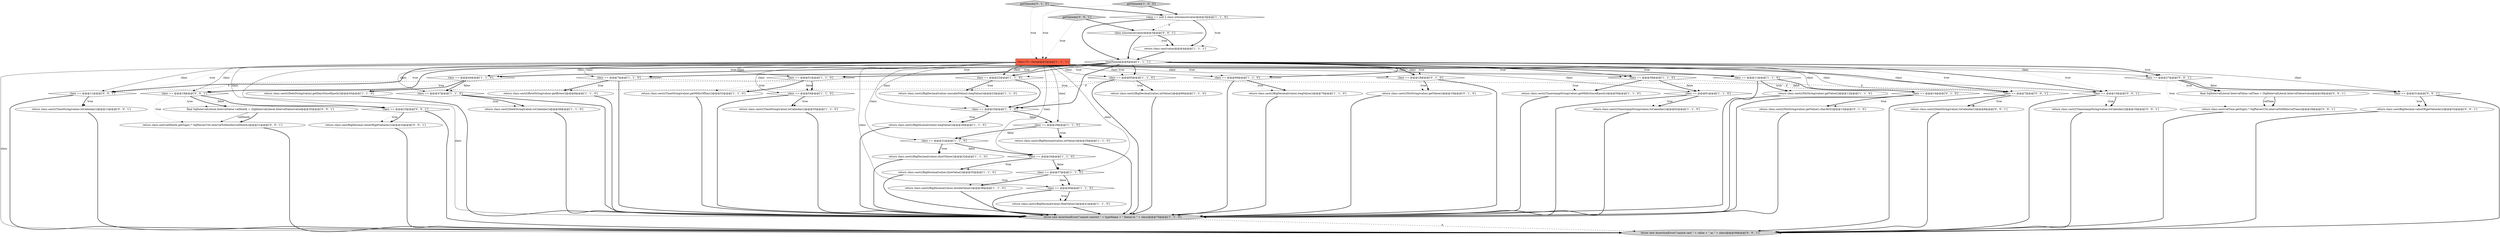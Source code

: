 digraph {
58 [style = filled, label = "getValueAs['0', '0', '1']", fillcolor = lightgray, shape = diamond image = "AAA0AAABBB3BBB"];
22 [style = filled, label = "return clazz.cast(((TimeString)value).getMillisOfDay())@@@52@@@['1', '1', '0']", fillcolor = white, shape = ellipse image = "AAA0AAABBB1BBB"];
54 [style = filled, label = "return clazz.cast(valTime.getSign() * SqlParserUtil.intervalToMillis(valTime))@@@29@@@['0', '0', '1']", fillcolor = white, shape = ellipse image = "AAA0AAABBB3BBB"];
26 [style = filled, label = "clazz == @@@11@@@['1', '1', '0']", fillcolor = white, shape = diamond image = "AAA0AAABBB1BBB"];
41 [style = filled, label = "getValueAs['0', '1', '0']", fillcolor = lightgray, shape = diamond image = "AAA0AAABBB2BBB"];
8 [style = filled, label = "clazz == @@@25@@@['1', '1', '0']", fillcolor = white, shape = diamond image = "AAA0AAABBB1BBB"];
27 [style = filled, label = "clazz == @@@44@@@['1', '1', '0']", fillcolor = white, shape = diamond image = "AAA0AAABBB1BBB"];
0 [style = filled, label = "clazz == @@@51@@@['1', '1', '0']", fillcolor = white, shape = diamond image = "AAA0AAABBB1BBB"];
4 [style = filled, label = "clazz == @@@37@@@['1', '1', '0']", fillcolor = white, shape = diamond image = "AAA0AAABBB1BBB"];
46 [style = filled, label = "clazz == @@@15@@@['0', '0', '1']", fillcolor = white, shape = diamond image = "AAA0AAABBB3BBB"];
33 [style = filled, label = "return clazz.cast(((TimestampString)value).getMillisSinceEpoch())@@@59@@@['1', '1', '0']", fillcolor = white, shape = ellipse image = "AAA0AAABBB1BBB"];
51 [style = filled, label = "clazz == @@@19@@@['0', '0', '1']", fillcolor = white, shape = diamond image = "AAA0AAABBB3BBB"];
55 [style = filled, label = "clazz == @@@7@@@['0', '0', '1']", fillcolor = white, shape = diamond image = "AAA0AAABBB3BBB"];
12 [style = filled, label = "return clazz.cast(((BigDecimal)value).longValue())@@@70@@@['1', '1', '0']", fillcolor = white, shape = ellipse image = "AAA0AAABBB1BBB"];
10 [style = filled, label = "throw new AssertionError(\"cannot convert \" + typeName + \" literal to \" + clazz)@@@74@@@['1', '1', '0']", fillcolor = lightgray, shape = ellipse image = "AAA0AAABBB1BBB"];
7 [style = filled, label = "clazz == @@@65@@@['1', '1', '0']", fillcolor = white, shape = diamond image = "AAA0AAABBB1BBB"];
13 [style = filled, label = "clazz == @@@54@@@['1', '1', '0']", fillcolor = white, shape = diamond image = "AAA0AAABBB1BBB"];
35 [style = filled, label = "return clazz.cast(((BigDecimal)value).floatValue())@@@41@@@['1', '1', '0']", fillcolor = white, shape = ellipse image = "AAA0AAABBB1BBB"];
38 [style = filled, label = "typeName@@@6@@@['1', '1', '1']", fillcolor = white, shape = diamond image = "AAA0AAABBB1BBB"];
39 [style = filled, label = "return clazz.cast(((DateString)value).getDaysSinceEpoch())@@@45@@@['1', '1', '0']", fillcolor = white, shape = ellipse image = "AAA0AAABBB1BBB"];
45 [style = filled, label = "throw new AssertionError(\"cannot cast \" + value + \" as \" + clazz)@@@36@@@['0', '0', '1']", fillcolor = lightgray, shape = ellipse image = "AAA0AAABBB3BBB"];
48 [style = filled, label = "final SqlIntervalLiteral.IntervalValue valTime = (SqlIntervalLiteral.IntervalValue)value@@@28@@@['0', '0', '1']", fillcolor = white, shape = ellipse image = "AAA0AAABBB3BBB"];
60 [style = filled, label = "clazz == @@@27@@@['0', '0', '1']", fillcolor = white, shape = diamond image = "AAA0AAABBB3BBB"];
30 [style = filled, label = "clazz == @@@28@@@['1', '1', '0']", fillcolor = white, shape = diamond image = "AAA0AAABBB1BBB"];
6 [style = filled, label = "clazz == @@@40@@@['1', '1', '0']", fillcolor = white, shape = diamond image = "AAA0AAABBB1BBB"];
19 [style = filled, label = "return clazz.cast(((BigDecimal)value).intValue())@@@66@@@['1', '1', '0']", fillcolor = white, shape = ellipse image = "AAA0AAABBB1BBB"];
61 [style = filled, label = "return clazz.cast(BigDecimal.valueOf(getValueAs()))@@@32@@@['0', '0', '1']", fillcolor = white, shape = ellipse image = "AAA0AAABBB3BBB"];
11 [style = filled, label = "clazz == @@@58@@@['1', '1', '0']", fillcolor = white, shape = diamond image = "AAA0AAABBB1BBB"];
59 [style = filled, label = "return clazz.cast(valMonth.getSign() * SqlParserUtil.intervalToMonths(valMonth))@@@21@@@['0', '0', '1']", fillcolor = white, shape = ellipse image = "AAA0AAABBB3BBB"];
34 [style = filled, label = "return clazz.cast(((BigDecimal)value).byteValue())@@@35@@@['1', '1', '0']", fillcolor = white, shape = ellipse image = "AAA0AAABBB1BBB"];
14 [style = filled, label = "clazz == @@@61@@@['1', '1', '0']", fillcolor = white, shape = diamond image = "AAA0AAABBB1BBB"];
40 [style = filled, label = "return clazz.cast(((NlsString)value).getValue())@@@19@@@['0', '1', '0']", fillcolor = white, shape = ellipse image = "AAA1AAABBB2BBB"];
25 [style = filled, label = "return clazz.cast(((TimeString)value).toCalendar())@@@55@@@['1', '1', '0']", fillcolor = white, shape = ellipse image = "AAA0AAABBB1BBB"];
37 [style = filled, label = "return clazz.cast(((BigDecimal)value).doubleValue())@@@38@@@['1', '1', '0']", fillcolor = white, shape = ellipse image = "AAA0AAABBB1BBB"];
23 [style = filled, label = "clazz == @@@34@@@['1', '1', '0']", fillcolor = white, shape = diamond image = "AAA0AAABBB1BBB"];
44 [style = filled, label = "return clazz.cast(((NlsString)value).getValue().charAt(0))@@@15@@@['0', '1', '0']", fillcolor = white, shape = ellipse image = "AAA1AAABBB2BBB"];
57 [style = filled, label = "clazz == @@@31@@@['0', '0', '1']", fillcolor = white, shape = diamond image = "AAA0AAABBB3BBB"];
28 [style = filled, label = "clazz == @@@7@@@['1', '1', '0']", fillcolor = white, shape = diamond image = "AAA0AAABBB1BBB"];
31 [style = filled, label = "clazz == @@@69@@@['1', '1', '0']", fillcolor = white, shape = diamond image = "AAA0AAABBB1BBB"];
42 [style = filled, label = "clazz == @@@14@@@['0', '1', '0']", fillcolor = white, shape = diamond image = "AAA1AAABBB2BBB"];
62 [style = filled, label = "clazz.isInstance(value)@@@3@@@['0', '0', '1']", fillcolor = white, shape = diamond image = "AAA0AAABBB3BBB"];
17 [style = filled, label = "return clazz.cast(((BigDecimal)value).longValue())@@@26@@@['1', '1', '0']", fillcolor = white, shape = ellipse image = "AAA0AAABBB1BBB"];
63 [style = filled, label = "clazz == @@@23@@@['0', '0', '1']", fillcolor = white, shape = diamond image = "AAA0AAABBB3BBB"];
32 [style = filled, label = "return clazz.cast(((TimestampString)value).toCalendar())@@@62@@@['1', '1', '0']", fillcolor = white, shape = ellipse image = "AAA0AAABBB1BBB"];
5 [style = filled, label = "return clazz.cast(((ByteString)value).getBytes())@@@8@@@['1', '1', '0']", fillcolor = white, shape = ellipse image = "AAA0AAABBB1BBB"];
43 [style = filled, label = "clazz == @@@18@@@['0', '1', '0']", fillcolor = white, shape = diamond image = "AAA1AAABBB2BBB"];
2 [style = filled, label = "clazz == @@@22@@@['1', '1', '0']", fillcolor = white, shape = diamond image = "AAA0AAABBB1BBB"];
3 [style = filled, label = "clazz == @@@47@@@['1', '1', '0']", fillcolor = white, shape = diamond image = "AAA0AAABBB1BBB"];
36 [style = filled, label = "return clazz.cast(((DateString)value).toCalendar())@@@48@@@['1', '1', '0']", fillcolor = white, shape = ellipse image = "AAA0AAABBB1BBB"];
21 [style = filled, label = "return clazz.cast(((BigDecimal)value).shortValue())@@@32@@@['1', '1', '0']", fillcolor = white, shape = ellipse image = "AAA0AAABBB1BBB"];
1 [style = filled, label = "clazz == @@@31@@@['1', '1', '0']", fillcolor = white, shape = diamond image = "AAA0AAABBB1BBB"];
24 [style = filled, label = "return clazz.cast(((BigDecimal)value).unscaledValue().longValue())@@@23@@@['1', '1', '0']", fillcolor = white, shape = ellipse image = "AAA0AAABBB1BBB"];
47 [style = filled, label = "return clazz.cast(BigDecimal.valueOf(getValueAs()))@@@24@@@['0', '0', '1']", fillcolor = white, shape = ellipse image = "AAA0AAABBB3BBB"];
29 [style = filled, label = "return clazz.cast(((BigDecimal)value).intValue())@@@29@@@['1', '1', '0']", fillcolor = white, shape = ellipse image = "AAA0AAABBB1BBB"];
52 [style = filled, label = "return clazz.cast(((TimestampString)value).toCalendar())@@@16@@@['0', '0', '1']", fillcolor = white, shape = ellipse image = "AAA0AAABBB3BBB"];
53 [style = filled, label = "final SqlIntervalLiteral.IntervalValue valMonth = (SqlIntervalLiteral.IntervalValue)value@@@20@@@['0', '0', '1']", fillcolor = white, shape = ellipse image = "AAA0AAABBB3BBB"];
56 [style = filled, label = "return clazz.cast(((TimeString)value).toCalendar())@@@12@@@['0', '0', '1']", fillcolor = white, shape = ellipse image = "AAA0AAABBB3BBB"];
20 [style = filled, label = "return clazz.cast(((NlsString)value).getValue())@@@12@@@['1', '1', '0']", fillcolor = white, shape = ellipse image = "AAA0AAABBB1BBB"];
18 [style = filled, label = "return clazz.cast(value)@@@4@@@['1', '1', '1']", fillcolor = white, shape = ellipse image = "AAA0AAABBB1BBB"];
16 [style = filled, label = "value == null || clazz.isInstance(value)@@@3@@@['1', '1', '0']", fillcolor = white, shape = diamond image = "AAA0AAABBB1BBB"];
9 [style = filled, label = "Class<T> clazz@@@2@@@['1', '1', '1']", fillcolor = tomato, shape = box image = "AAA0AAABBB1BBB"];
50 [style = filled, label = "clazz == @@@11@@@['0', '0', '1']", fillcolor = white, shape = diamond image = "AAA0AAABBB3BBB"];
15 [style = filled, label = "getValueAs['1', '0', '0']", fillcolor = lightgray, shape = diamond image = "AAA0AAABBB1BBB"];
49 [style = filled, label = "return clazz.cast(((DateString)value).toCalendar())@@@8@@@['0', '0', '1']", fillcolor = white, shape = ellipse image = "AAA0AAABBB3BBB"];
38->26 [style = bold, label=""];
6->35 [style = dotted, label="true"];
4->6 [style = bold, label=""];
23->34 [style = dotted, label="true"];
46->52 [style = dotted, label="true"];
53->59 [style = solid, label="valMonth"];
37->10 [style = bold, label=""];
3->10 [style = bold, label=""];
56->45 [style = bold, label=""];
30->1 [style = dotted, label="false"];
20->10 [style = bold, label=""];
38->8 [style = bold, label=""];
14->32 [style = bold, label=""];
27->39 [style = dotted, label="true"];
25->10 [style = bold, label=""];
13->25 [style = bold, label=""];
16->18 [style = dotted, label="true"];
9->8 [style = solid, label="clazz"];
43->10 [style = bold, label=""];
38->50 [style = dotted, label="true"];
9->3 [style = solid, label="clazz"];
1->23 [style = bold, label=""];
52->45 [style = bold, label=""];
16->38 [style = bold, label=""];
60->48 [style = dotted, label="true"];
51->59 [style = dotted, label="true"];
62->18 [style = dotted, label="true"];
54->45 [style = bold, label=""];
9->42 [style = solid, label="clazz"];
9->46 [style = solid, label="clazz"];
12->10 [style = bold, label=""];
58->62 [style = bold, label=""];
34->10 [style = bold, label=""];
1->21 [style = dotted, label="true"];
9->43 [style = solid, label="clazz"];
18->38 [style = bold, label=""];
15->16 [style = bold, label=""];
38->60 [style = bold, label=""];
43->40 [style = dotted, label="true"];
9->27 [style = solid, label="clazz"];
15->9 [style = dotted, label="true"];
38->27 [style = dotted, label="true"];
38->8 [style = dotted, label="true"];
63->47 [style = dotted, label="true"];
7->19 [style = bold, label=""];
13->10 [style = bold, label=""];
14->10 [style = bold, label=""];
47->45 [style = bold, label=""];
23->4 [style = bold, label=""];
42->44 [style = bold, label=""];
9->7 [style = solid, label="clazz"];
38->46 [style = dotted, label="true"];
9->30 [style = solid, label="clazz"];
9->50 [style = solid, label="clazz"];
9->11 [style = solid, label="clazz"];
42->10 [style = bold, label=""];
38->50 [style = bold, label=""];
57->61 [style = bold, label=""];
38->28 [style = bold, label=""];
50->56 [style = dotted, label="true"];
38->7 [style = dotted, label="true"];
26->42 [style = bold, label=""];
0->22 [style = bold, label=""];
48->54 [style = bold, label=""];
38->2 [style = dotted, label="true"];
38->26 [style = dotted, label="true"];
9->14 [style = solid, label="clazz"];
30->29 [style = dotted, label="true"];
62->38 [style = bold, label=""];
38->46 [style = bold, label=""];
3->36 [style = dotted, label="true"];
8->30 [style = dotted, label="false"];
38->43 [style = bold, label=""];
14->32 [style = dotted, label="true"];
38->31 [style = dotted, label="true"];
23->34 [style = bold, label=""];
4->6 [style = dotted, label="false"];
44->10 [style = bold, label=""];
46->45 [style = bold, label=""];
9->13 [style = solid, label="clazz"];
48->54 [style = solid, label="valTime"];
9->60 [style = solid, label="clazz"];
38->11 [style = dotted, label="true"];
27->3 [style = dotted, label="false"];
13->25 [style = dotted, label="true"];
38->7 [style = bold, label=""];
41->16 [style = bold, label=""];
59->45 [style = bold, label=""];
60->57 [style = bold, label=""];
32->10 [style = bold, label=""];
0->13 [style = dotted, label="false"];
38->28 [style = dotted, label="true"];
38->31 [style = bold, label=""];
29->10 [style = bold, label=""];
2->24 [style = bold, label=""];
38->0 [style = bold, label=""];
28->10 [style = bold, label=""];
16->62 [style = dashed, label="0"];
8->30 [style = bold, label=""];
9->1 [style = solid, label="clazz"];
9->55 [style = solid, label="clazz"];
22->10 [style = bold, label=""];
9->31 [style = solid, label="clazz"];
11->33 [style = dotted, label="true"];
51->53 [style = dotted, label="true"];
9->4 [style = solid, label="clazz"];
38->51 [style = bold, label=""];
2->24 [style = dotted, label="true"];
9->0 [style = solid, label="clazz"];
60->48 [style = bold, label=""];
9->2 [style = solid, label="clazz"];
9->63 [style = solid, label="clazz"];
9->51 [style = solid, label="clazz"];
9->23 [style = solid, label="clazz"];
0->22 [style = dotted, label="true"];
49->45 [style = bold, label=""];
33->10 [style = bold, label=""];
62->18 [style = bold, label=""];
26->20 [style = bold, label=""];
36->10 [style = bold, label=""];
23->4 [style = dotted, label="false"];
9->10 [style = solid, label="clazz"];
51->63 [style = dotted, label="false"];
4->37 [style = dotted, label="true"];
31->12 [style = bold, label=""];
11->46 [style = dashed, label="0"];
35->10 [style = bold, label=""];
38->60 [style = dotted, label="true"];
11->14 [style = bold, label=""];
26->42 [style = dotted, label="false"];
21->10 [style = bold, label=""];
2->8 [style = bold, label=""];
9->28 [style = solid, label="clazz"];
55->49 [style = dotted, label="true"];
60->57 [style = dotted, label="false"];
39->10 [style = bold, label=""];
9->45 [style = solid, label="clazz"];
46->52 [style = bold, label=""];
9->6 [style = solid, label="clazz"];
60->54 [style = dotted, label="true"];
43->40 [style = bold, label=""];
63->45 [style = bold, label=""];
28->5 [style = bold, label=""];
3->36 [style = bold, label=""];
31->12 [style = dotted, label="true"];
38->43 [style = dotted, label="true"];
10->45 [style = dashed, label="0"];
30->1 [style = bold, label=""];
57->61 [style = dotted, label="true"];
50->45 [style = bold, label=""];
38->0 [style = dotted, label="true"];
61->45 [style = bold, label=""];
24->8 [style = bold, label=""];
1->23 [style = dotted, label="false"];
50->56 [style = bold, label=""];
28->55 [style = dashed, label="0"];
38->11 [style = bold, label=""];
8->17 [style = dotted, label="true"];
11->14 [style = dotted, label="false"];
41->9 [style = dotted, label="true"];
55->49 [style = bold, label=""];
38->51 [style = dotted, label="true"];
58->9 [style = dotted, label="true"];
7->19 [style = dotted, label="true"];
9->26 [style = solid, label="clazz"];
27->39 [style = bold, label=""];
19->10 [style = bold, label=""];
42->44 [style = dotted, label="true"];
11->33 [style = bold, label=""];
31->10 [style = bold, label=""];
7->10 [style = bold, label=""];
27->3 [style = bold, label=""];
53->59 [style = bold, label=""];
16->18 [style = bold, label=""];
1->21 [style = bold, label=""];
38->55 [style = dotted, label="true"];
38->2 [style = bold, label=""];
51->53 [style = bold, label=""];
26->10 [style = bold, label=""];
63->47 [style = bold, label=""];
8->17 [style = bold, label=""];
0->13 [style = bold, label=""];
5->10 [style = bold, label=""];
4->37 [style = bold, label=""];
38->55 [style = bold, label=""];
28->5 [style = dotted, label="true"];
6->10 [style = bold, label=""];
55->45 [style = bold, label=""];
7->51 [style = dashed, label="0"];
40->10 [style = bold, label=""];
57->45 [style = bold, label=""];
9->57 [style = solid, label="clazz"];
51->63 [style = bold, label=""];
26->20 [style = dotted, label="true"];
0->50 [style = dashed, label="0"];
6->35 [style = bold, label=""];
38->27 [style = bold, label=""];
17->10 [style = bold, label=""];
30->29 [style = bold, label=""];
}
